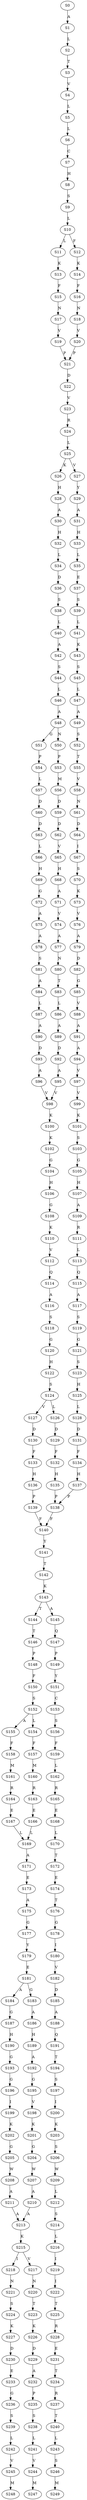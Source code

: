 strict digraph  {
	S0 -> S1 [ label = A ];
	S1 -> S2 [ label = L ];
	S2 -> S3 [ label = T ];
	S3 -> S4 [ label = V ];
	S4 -> S5 [ label = L ];
	S5 -> S6 [ label = L ];
	S6 -> S7 [ label = C ];
	S7 -> S8 [ label = H ];
	S8 -> S9 [ label = S ];
	S9 -> S10 [ label = L ];
	S10 -> S11 [ label = L ];
	S10 -> S12 [ label = F ];
	S11 -> S13 [ label = K ];
	S12 -> S14 [ label = K ];
	S13 -> S15 [ label = F ];
	S14 -> S16 [ label = F ];
	S15 -> S17 [ label = N ];
	S16 -> S18 [ label = N ];
	S17 -> S19 [ label = V ];
	S18 -> S20 [ label = V ];
	S19 -> S21 [ label = P ];
	S20 -> S21 [ label = P ];
	S21 -> S22 [ label = D ];
	S22 -> S23 [ label = V ];
	S23 -> S24 [ label = R ];
	S24 -> S25 [ label = L ];
	S25 -> S26 [ label = K ];
	S25 -> S27 [ label = V ];
	S26 -> S28 [ label = H ];
	S27 -> S29 [ label = Y ];
	S28 -> S30 [ label = A ];
	S29 -> S31 [ label = A ];
	S30 -> S32 [ label = H ];
	S31 -> S33 [ label = H ];
	S32 -> S34 [ label = L ];
	S33 -> S35 [ label = L ];
	S34 -> S36 [ label = D ];
	S35 -> S37 [ label = E ];
	S36 -> S38 [ label = S ];
	S37 -> S39 [ label = S ];
	S38 -> S40 [ label = L ];
	S39 -> S41 [ label = L ];
	S40 -> S42 [ label = A ];
	S41 -> S43 [ label = K ];
	S42 -> S44 [ label = S ];
	S43 -> S45 [ label = S ];
	S44 -> S46 [ label = L ];
	S45 -> S47 [ label = L ];
	S46 -> S48 [ label = A ];
	S47 -> S49 [ label = A ];
	S48 -> S50 [ label = N ];
	S48 -> S51 [ label = G ];
	S49 -> S52 [ label = S ];
	S50 -> S53 [ label = P ];
	S51 -> S54 [ label = P ];
	S52 -> S55 [ label = T ];
	S53 -> S56 [ label = M ];
	S54 -> S57 [ label = L ];
	S55 -> S58 [ label = V ];
	S56 -> S59 [ label = D ];
	S57 -> S60 [ label = D ];
	S58 -> S61 [ label = N ];
	S59 -> S62 [ label = D ];
	S60 -> S63 [ label = D ];
	S61 -> S64 [ label = D ];
	S62 -> S65 [ label = V ];
	S63 -> S66 [ label = L ];
	S64 -> S67 [ label = I ];
	S65 -> S68 [ label = H ];
	S66 -> S69 [ label = H ];
	S67 -> S70 [ label = S ];
	S68 -> S71 [ label = A ];
	S69 -> S72 [ label = G ];
	S70 -> S73 [ label = K ];
	S71 -> S74 [ label = V ];
	S72 -> S75 [ label = A ];
	S73 -> S76 [ label = V ];
	S74 -> S77 [ label = A ];
	S75 -> S78 [ label = A ];
	S76 -> S79 [ label = A ];
	S77 -> S80 [ label = N ];
	S78 -> S81 [ label = S ];
	S79 -> S82 [ label = D ];
	S80 -> S83 [ label = T ];
	S81 -> S84 [ label = A ];
	S82 -> S85 [ label = G ];
	S83 -> S86 [ label = L ];
	S84 -> S87 [ label = L ];
	S85 -> S88 [ label = V ];
	S86 -> S89 [ label = A ];
	S87 -> S90 [ label = A ];
	S88 -> S91 [ label = A ];
	S89 -> S92 [ label = D ];
	S90 -> S93 [ label = D ];
	S91 -> S94 [ label = A ];
	S92 -> S95 [ label = A ];
	S93 -> S96 [ label = A ];
	S94 -> S97 [ label = V ];
	S95 -> S98 [ label = V ];
	S96 -> S98 [ label = V ];
	S97 -> S99 [ label = V ];
	S98 -> S100 [ label = K ];
	S99 -> S101 [ label = K ];
	S100 -> S102 [ label = K ];
	S101 -> S103 [ label = S ];
	S102 -> S104 [ label = G ];
	S103 -> S105 [ label = G ];
	S104 -> S106 [ label = H ];
	S105 -> S107 [ label = H ];
	S106 -> S108 [ label = G ];
	S107 -> S109 [ label = A ];
	S108 -> S110 [ label = K ];
	S109 -> S111 [ label = R ];
	S110 -> S112 [ label = V ];
	S111 -> S113 [ label = L ];
	S112 -> S114 [ label = Q ];
	S113 -> S115 [ label = Q ];
	S114 -> S116 [ label = A ];
	S115 -> S117 [ label = A ];
	S116 -> S118 [ label = S ];
	S117 -> S119 [ label = S ];
	S118 -> S120 [ label = G ];
	S119 -> S121 [ label = G ];
	S120 -> S122 [ label = H ];
	S121 -> S123 [ label = S ];
	S122 -> S124 [ label = S ];
	S123 -> S125 [ label = H ];
	S124 -> S126 [ label = L ];
	S124 -> S127 [ label = V ];
	S125 -> S128 [ label = L ];
	S126 -> S129 [ label = D ];
	S127 -> S130 [ label = D ];
	S128 -> S131 [ label = D ];
	S129 -> S132 [ label = F ];
	S130 -> S133 [ label = F ];
	S131 -> S134 [ label = F ];
	S132 -> S135 [ label = H ];
	S133 -> S136 [ label = H ];
	S134 -> S137 [ label = H ];
	S135 -> S138 [ label = P ];
	S136 -> S139 [ label = P ];
	S137 -> S138 [ label = P ];
	S138 -> S140 [ label = F ];
	S139 -> S140 [ label = F ];
	S140 -> S141 [ label = Y ];
	S141 -> S142 [ label = T ];
	S142 -> S143 [ label = K ];
	S143 -> S144 [ label = T ];
	S143 -> S145 [ label = A ];
	S144 -> S146 [ label = T ];
	S145 -> S147 [ label = Q ];
	S146 -> S148 [ label = P ];
	S147 -> S149 [ label = P ];
	S148 -> S150 [ label = F ];
	S149 -> S151 [ label = Y ];
	S150 -> S152 [ label = S ];
	S151 -> S153 [ label = C ];
	S152 -> S154 [ label = L ];
	S152 -> S155 [ label = A ];
	S153 -> S156 [ label = S ];
	S154 -> S157 [ label = F ];
	S155 -> S158 [ label = F ];
	S156 -> S159 [ label = F ];
	S157 -> S160 [ label = M ];
	S158 -> S161 [ label = M ];
	S159 -> S162 [ label = L ];
	S160 -> S163 [ label = R ];
	S161 -> S164 [ label = R ];
	S162 -> S165 [ label = R ];
	S163 -> S166 [ label = E ];
	S164 -> S167 [ label = E ];
	S165 -> S168 [ label = E ];
	S166 -> S169 [ label = L ];
	S167 -> S169 [ label = L ];
	S168 -> S170 [ label = L ];
	S169 -> S171 [ label = A ];
	S170 -> S172 [ label = T ];
	S171 -> S173 [ label = E ];
	S172 -> S174 [ label = E ];
	S173 -> S175 [ label = A ];
	S174 -> S176 [ label = T ];
	S175 -> S177 [ label = G ];
	S176 -> S178 [ label = G ];
	S177 -> S179 [ label = Y ];
	S178 -> S180 [ label = I ];
	S179 -> S181 [ label = E ];
	S180 -> S182 [ label = V ];
	S181 -> S183 [ label = G ];
	S181 -> S184 [ label = A ];
	S182 -> S185 [ label = D ];
	S183 -> S186 [ label = A ];
	S184 -> S187 [ label = G ];
	S185 -> S188 [ label = A ];
	S186 -> S189 [ label = H ];
	S187 -> S190 [ label = H ];
	S188 -> S191 [ label = Q ];
	S189 -> S192 [ label = A ];
	S190 -> S193 [ label = G ];
	S191 -> S194 [ label = T ];
	S192 -> S195 [ label = G ];
	S193 -> S196 [ label = G ];
	S194 -> S197 [ label = S ];
	S195 -> S198 [ label = V ];
	S196 -> S199 [ label = I ];
	S197 -> S200 [ label = I ];
	S198 -> S201 [ label = K ];
	S199 -> S202 [ label = K ];
	S200 -> S203 [ label = K ];
	S201 -> S204 [ label = G ];
	S202 -> S205 [ label = G ];
	S203 -> S206 [ label = S ];
	S204 -> S207 [ label = W ];
	S205 -> S208 [ label = W ];
	S206 -> S209 [ label = W ];
	S207 -> S210 [ label = A ];
	S208 -> S211 [ label = A ];
	S209 -> S212 [ label = L ];
	S210 -> S213 [ label = A ];
	S211 -> S213 [ label = A ];
	S212 -> S214 [ label = S ];
	S213 -> S215 [ label = K ];
	S214 -> S216 [ label = L ];
	S215 -> S217 [ label = V ];
	S215 -> S218 [ label = I ];
	S216 -> S219 [ label = I ];
	S217 -> S220 [ label = N ];
	S218 -> S221 [ label = N ];
	S219 -> S222 [ label = I ];
	S220 -> S223 [ label = T ];
	S221 -> S224 [ label = S ];
	S222 -> S225 [ label = T ];
	S223 -> S226 [ label = K ];
	S224 -> S227 [ label = K ];
	S225 -> S228 [ label = R ];
	S226 -> S229 [ label = D ];
	S227 -> S230 [ label = D ];
	S228 -> S231 [ label = E ];
	S229 -> S232 [ label = A ];
	S230 -> S233 [ label = E ];
	S231 -> S234 [ label = T ];
	S232 -> S235 [ label = P ];
	S233 -> S236 [ label = G ];
	S234 -> S237 [ label = R ];
	S235 -> S238 [ label = S ];
	S236 -> S239 [ label = S ];
	S237 -> S240 [ label = T ];
	S238 -> S241 [ label = L ];
	S239 -> S242 [ label = L ];
	S240 -> S243 [ label = L ];
	S241 -> S244 [ label = V ];
	S242 -> S245 [ label = V ];
	S243 -> S246 [ label = S ];
	S244 -> S247 [ label = M ];
	S245 -> S248 [ label = M ];
	S246 -> S249 [ label = M ];
}
